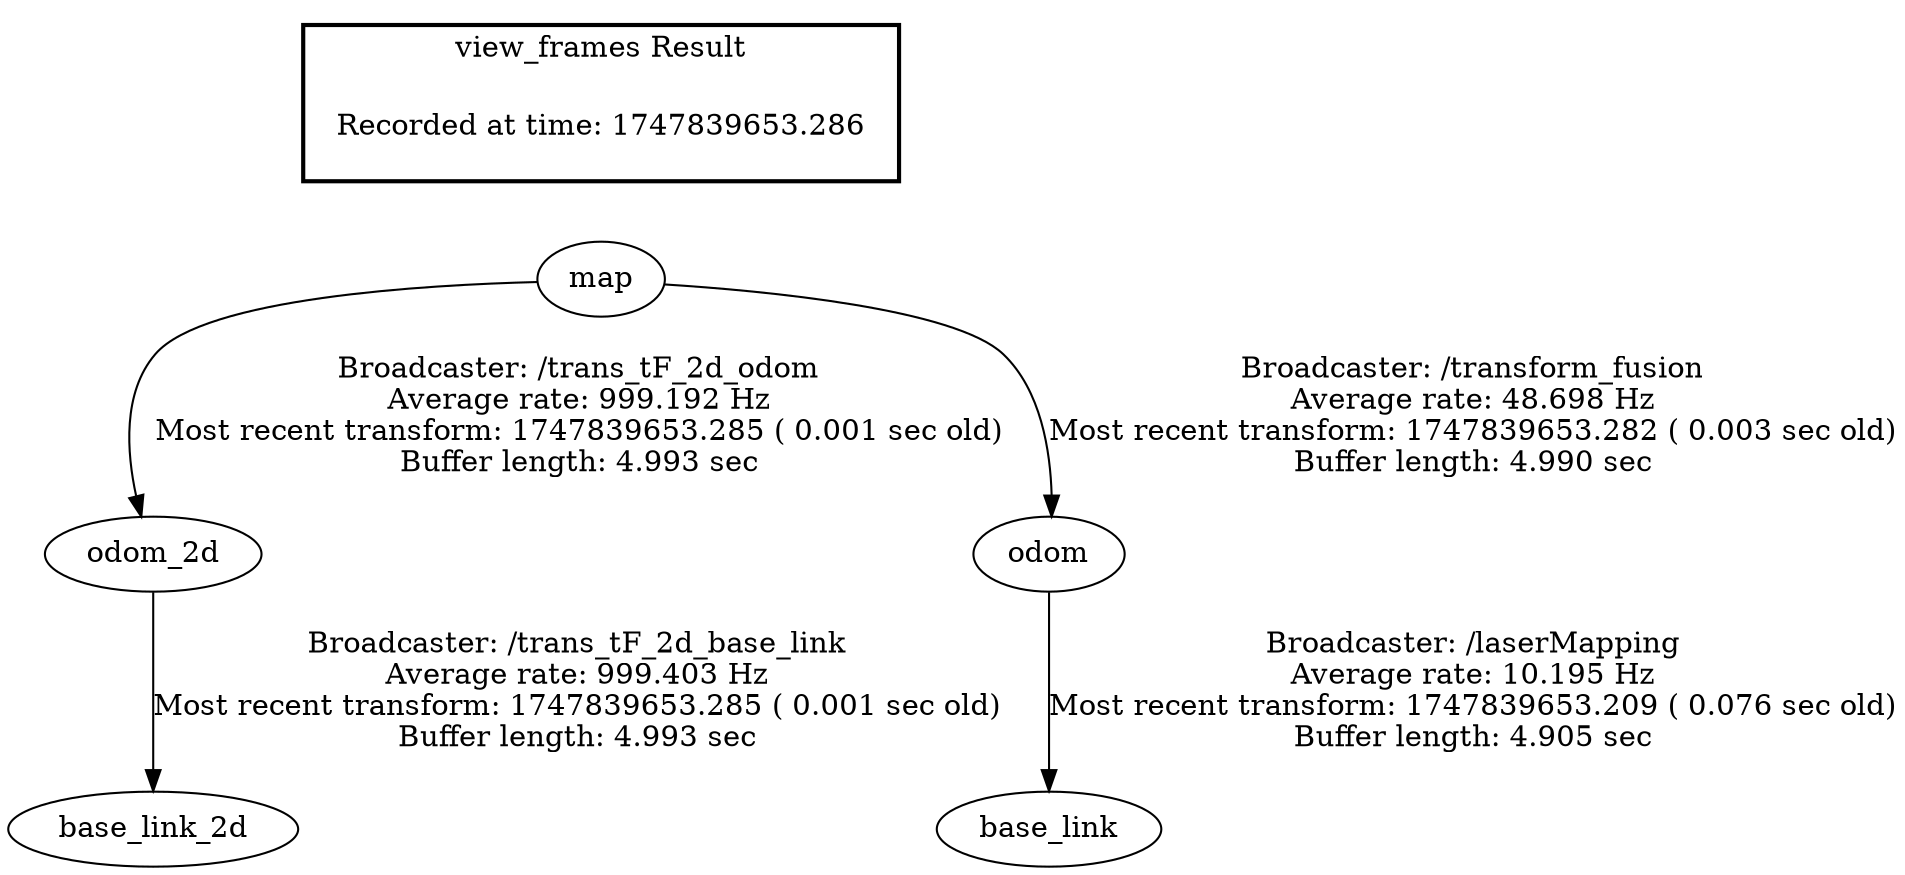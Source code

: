 digraph G {
"map" -> "odom_2d"[label="Broadcaster: /trans_tF_2d_odom\nAverage rate: 999.192 Hz\nMost recent transform: 1747839653.285 ( 0.001 sec old)\nBuffer length: 4.993 sec\n"];
"odom_2d" -> "base_link_2d"[label="Broadcaster: /trans_tF_2d_base_link\nAverage rate: 999.403 Hz\nMost recent transform: 1747839653.285 ( 0.001 sec old)\nBuffer length: 4.993 sec\n"];
"map" -> "odom"[label="Broadcaster: /transform_fusion\nAverage rate: 48.698 Hz\nMost recent transform: 1747839653.282 ( 0.003 sec old)\nBuffer length: 4.990 sec\n"];
"odom" -> "base_link"[label="Broadcaster: /laserMapping\nAverage rate: 10.195 Hz\nMost recent transform: 1747839653.209 ( 0.076 sec old)\nBuffer length: 4.905 sec\n"];
edge [style=invis];
 subgraph cluster_legend { style=bold; color=black; label ="view_frames Result";
"Recorded at time: 1747839653.286"[ shape=plaintext ] ;
 }->"map";
}